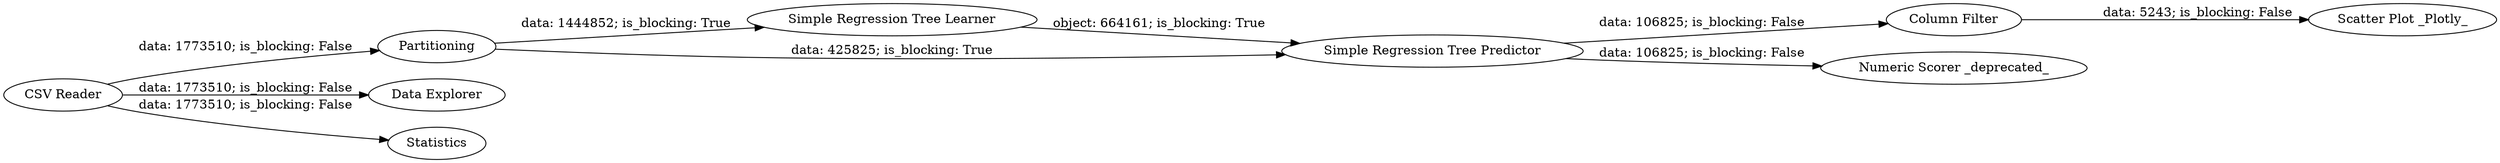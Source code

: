 digraph {
	"4663317675313154043_11" [label=Partitioning]
	"4663317675313154043_1" [label="CSV Reader"]
	"4663317675313154043_3" [label="Data Explorer"]
	"4663317675313154043_12" [label="Column Filter"]
	"4663317675313154043_4" [label=Statistics]
	"4663317675313154043_9" [label="Simple Regression Tree Learner"]
	"4663317675313154043_10" [label="Simple Regression Tree Predictor"]
	"4663317675313154043_14" [label="Scatter Plot _Plotly_"]
	"4663317675313154043_8" [label="Numeric Scorer _deprecated_"]
	"4663317675313154043_1" -> "4663317675313154043_4" [label="data: 1773510; is_blocking: False"]
	"4663317675313154043_9" -> "4663317675313154043_10" [label="object: 664161; is_blocking: True"]
	"4663317675313154043_1" -> "4663317675313154043_11" [label="data: 1773510; is_blocking: False"]
	"4663317675313154043_10" -> "4663317675313154043_8" [label="data: 106825; is_blocking: False"]
	"4663317675313154043_11" -> "4663317675313154043_9" [label="data: 1444852; is_blocking: True"]
	"4663317675313154043_1" -> "4663317675313154043_3" [label="data: 1773510; is_blocking: False"]
	"4663317675313154043_12" -> "4663317675313154043_14" [label="data: 5243; is_blocking: False"]
	"4663317675313154043_10" -> "4663317675313154043_12" [label="data: 106825; is_blocking: False"]
	"4663317675313154043_11" -> "4663317675313154043_10" [label="data: 425825; is_blocking: True"]
	rankdir=LR
}
